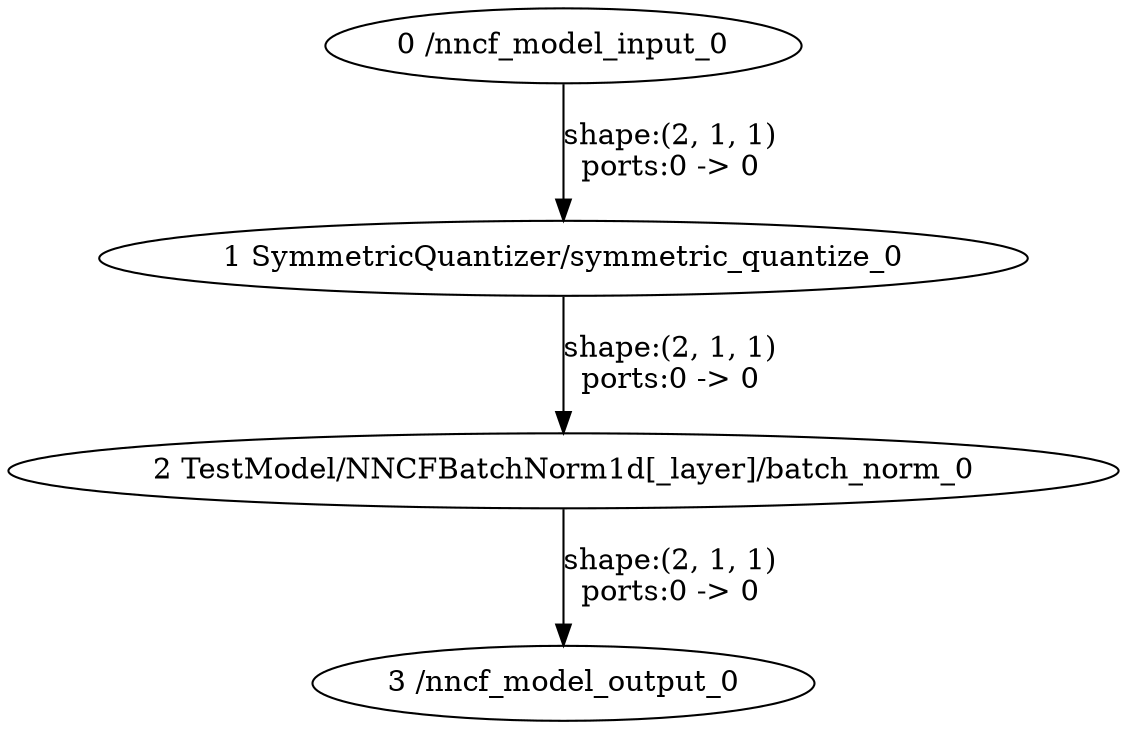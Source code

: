 strict digraph  {
"0 /nncf_model_input_0" [id=0, type=nncf_model_input];
"1 SymmetricQuantizer/symmetric_quantize_0" [id=1, type=symmetric_quantize];
"2 TestModel/NNCFBatchNorm1d[_layer]/batch_norm_0" [id=2, type=batch_norm];
"3 /nncf_model_output_0" [id=3, type=nncf_model_output];
"0 /nncf_model_input_0" -> "1 SymmetricQuantizer/symmetric_quantize_0"  [label="shape:(2, 1, 1)\nports:0 -> 0", style=solid];
"1 SymmetricQuantizer/symmetric_quantize_0" -> "2 TestModel/NNCFBatchNorm1d[_layer]/batch_norm_0"  [label="shape:(2, 1, 1)\nports:0 -> 0", style=solid];
"2 TestModel/NNCFBatchNorm1d[_layer]/batch_norm_0" -> "3 /nncf_model_output_0"  [label="shape:(2, 1, 1)\nports:0 -> 0", style=solid];
}
